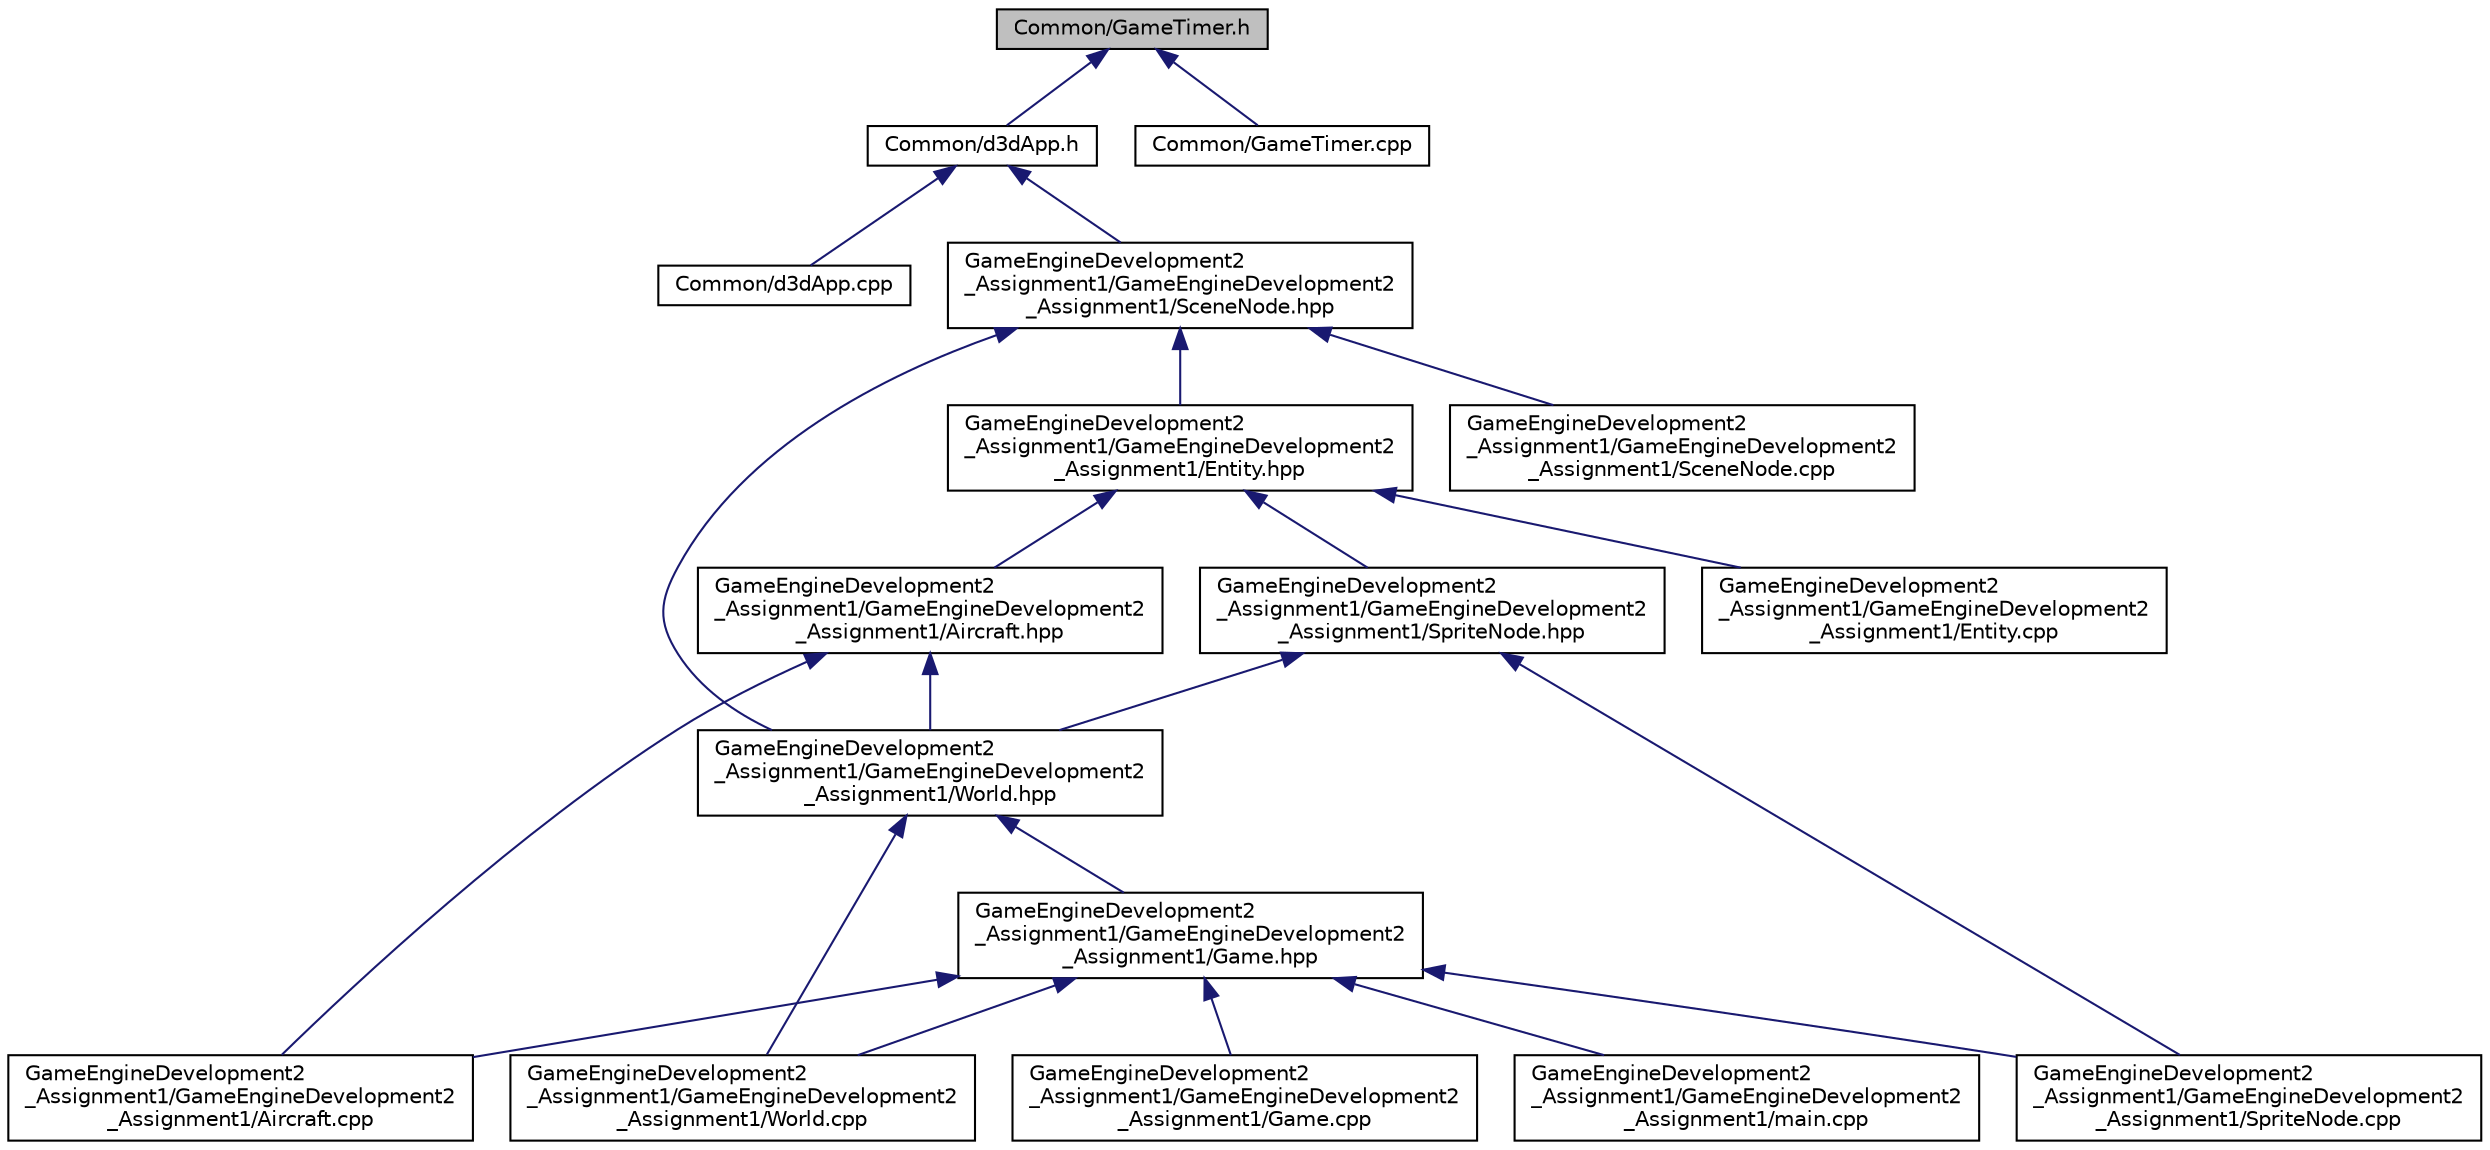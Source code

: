 digraph "Common/GameTimer.h"
{
 // LATEX_PDF_SIZE
  edge [fontname="Helvetica",fontsize="10",labelfontname="Helvetica",labelfontsize="10"];
  node [fontname="Helvetica",fontsize="10",shape=record];
  Node1 [label="Common/GameTimer.h",height=0.2,width=0.4,color="black", fillcolor="grey75", style="filled", fontcolor="black",tooltip=" "];
  Node1 -> Node2 [dir="back",color="midnightblue",fontsize="10",style="solid"];
  Node2 [label="Common/d3dApp.h",height=0.2,width=0.4,color="black", fillcolor="white", style="filled",URL="$d3d_app_8h.html",tooltip=" "];
  Node2 -> Node3 [dir="back",color="midnightblue",fontsize="10",style="solid"];
  Node3 [label="Common/d3dApp.cpp",height=0.2,width=0.4,color="black", fillcolor="white", style="filled",URL="$d3d_app_8cpp.html",tooltip=" "];
  Node2 -> Node4 [dir="back",color="midnightblue",fontsize="10",style="solid"];
  Node4 [label="GameEngineDevelopment2\l_Assignment1/GameEngineDevelopment2\l_Assignment1/SceneNode.hpp",height=0.2,width=0.4,color="black", fillcolor="white", style="filled",URL="$_scene_node_8hpp.html",tooltip=" "];
  Node4 -> Node5 [dir="back",color="midnightblue",fontsize="10",style="solid"];
  Node5 [label="GameEngineDevelopment2\l_Assignment1/GameEngineDevelopment2\l_Assignment1/Entity.hpp",height=0.2,width=0.4,color="black", fillcolor="white", style="filled",URL="$_entity_8hpp.html",tooltip=" "];
  Node5 -> Node6 [dir="back",color="midnightblue",fontsize="10",style="solid"];
  Node6 [label="GameEngineDevelopment2\l_Assignment1/GameEngineDevelopment2\l_Assignment1/Aircraft.hpp",height=0.2,width=0.4,color="black", fillcolor="white", style="filled",URL="$_aircraft_8hpp.html",tooltip=" "];
  Node6 -> Node7 [dir="back",color="midnightblue",fontsize="10",style="solid"];
  Node7 [label="GameEngineDevelopment2\l_Assignment1/GameEngineDevelopment2\l_Assignment1/Aircraft.cpp",height=0.2,width=0.4,color="black", fillcolor="white", style="filled",URL="$_aircraft_8cpp.html",tooltip=" "];
  Node6 -> Node8 [dir="back",color="midnightblue",fontsize="10",style="solid"];
  Node8 [label="GameEngineDevelopment2\l_Assignment1/GameEngineDevelopment2\l_Assignment1/World.hpp",height=0.2,width=0.4,color="black", fillcolor="white", style="filled",URL="$_world_8hpp.html",tooltip=" "];
  Node8 -> Node9 [dir="back",color="midnightblue",fontsize="10",style="solid"];
  Node9 [label="GameEngineDevelopment2\l_Assignment1/GameEngineDevelopment2\l_Assignment1/Game.hpp",height=0.2,width=0.4,color="black", fillcolor="white", style="filled",URL="$_game_8hpp.html",tooltip=" "];
  Node9 -> Node7 [dir="back",color="midnightblue",fontsize="10",style="solid"];
  Node9 -> Node10 [dir="back",color="midnightblue",fontsize="10",style="solid"];
  Node10 [label="GameEngineDevelopment2\l_Assignment1/GameEngineDevelopment2\l_Assignment1/Game.cpp",height=0.2,width=0.4,color="black", fillcolor="white", style="filled",URL="$_game_8cpp.html",tooltip=" "];
  Node9 -> Node11 [dir="back",color="midnightblue",fontsize="10",style="solid"];
  Node11 [label="GameEngineDevelopment2\l_Assignment1/GameEngineDevelopment2\l_Assignment1/main.cpp",height=0.2,width=0.4,color="black", fillcolor="white", style="filled",URL="$main_8cpp.html",tooltip=" "];
  Node9 -> Node12 [dir="back",color="midnightblue",fontsize="10",style="solid"];
  Node12 [label="GameEngineDevelopment2\l_Assignment1/GameEngineDevelopment2\l_Assignment1/SpriteNode.cpp",height=0.2,width=0.4,color="black", fillcolor="white", style="filled",URL="$_sprite_node_8cpp.html",tooltip=" "];
  Node9 -> Node13 [dir="back",color="midnightblue",fontsize="10",style="solid"];
  Node13 [label="GameEngineDevelopment2\l_Assignment1/GameEngineDevelopment2\l_Assignment1/World.cpp",height=0.2,width=0.4,color="black", fillcolor="white", style="filled",URL="$_world_8cpp.html",tooltip=" "];
  Node8 -> Node13 [dir="back",color="midnightblue",fontsize="10",style="solid"];
  Node5 -> Node14 [dir="back",color="midnightblue",fontsize="10",style="solid"];
  Node14 [label="GameEngineDevelopment2\l_Assignment1/GameEngineDevelopment2\l_Assignment1/Entity.cpp",height=0.2,width=0.4,color="black", fillcolor="white", style="filled",URL="$_entity_8cpp.html",tooltip=" "];
  Node5 -> Node15 [dir="back",color="midnightblue",fontsize="10",style="solid"];
  Node15 [label="GameEngineDevelopment2\l_Assignment1/GameEngineDevelopment2\l_Assignment1/SpriteNode.hpp",height=0.2,width=0.4,color="black", fillcolor="white", style="filled",URL="$_sprite_node_8hpp.html",tooltip=" "];
  Node15 -> Node12 [dir="back",color="midnightblue",fontsize="10",style="solid"];
  Node15 -> Node8 [dir="back",color="midnightblue",fontsize="10",style="solid"];
  Node4 -> Node16 [dir="back",color="midnightblue",fontsize="10",style="solid"];
  Node16 [label="GameEngineDevelopment2\l_Assignment1/GameEngineDevelopment2\l_Assignment1/SceneNode.cpp",height=0.2,width=0.4,color="black", fillcolor="white", style="filled",URL="$_scene_node_8cpp.html",tooltip=" "];
  Node4 -> Node8 [dir="back",color="midnightblue",fontsize="10",style="solid"];
  Node1 -> Node17 [dir="back",color="midnightblue",fontsize="10",style="solid"];
  Node17 [label="Common/GameTimer.cpp",height=0.2,width=0.4,color="black", fillcolor="white", style="filled",URL="$_game_timer_8cpp.html",tooltip=" "];
}
